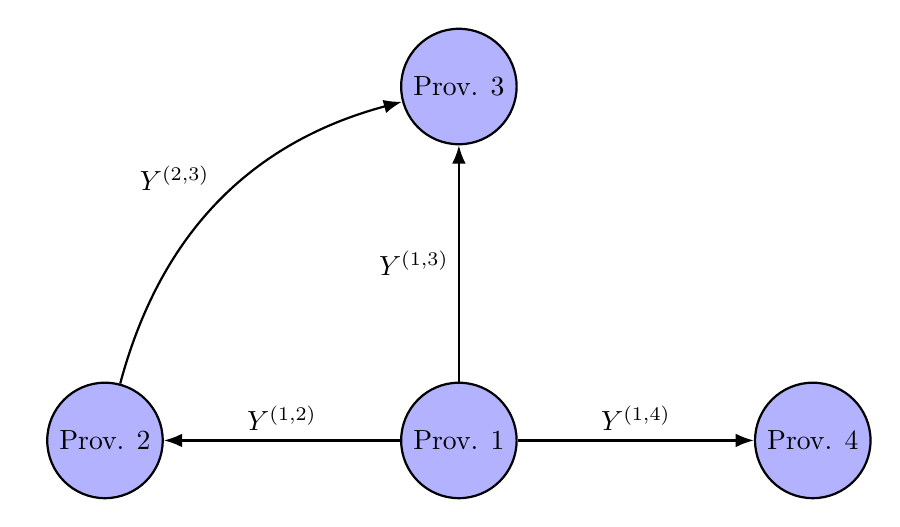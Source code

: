 \tikzstyle{var} = [
draw,circle,
minimum size=10pt]

\tikzstyle{agent} = [
draw, circle,
fill=blue!30,
minimum size=10pt]

\begin{tikzpicture}[-{Latex[scale=1]}, thick]

    \node [agent] (one) {Prov. $1$};
    \node [agent, left = 3cm of one] (two) {Prov. $2$};
    \node [agent, above = 3cm of one] (three) {Prov. $3$};
    \node [agent, right = 3cm of one] (four) {Prov. $4$};


    \path
    (one) edge [] node [above] {$Y^{(1, 2)}$} (two)
    (one) edge [] node [left] {$Y^{(1, 3)}$} (three)
    (one) edge [] node [above] {$Y^{(1, 4)}$} (four)
    (two) edge [bend left] node [above left] {$Y^{(2, 3)}$} (three);

\end{tikzpicture}